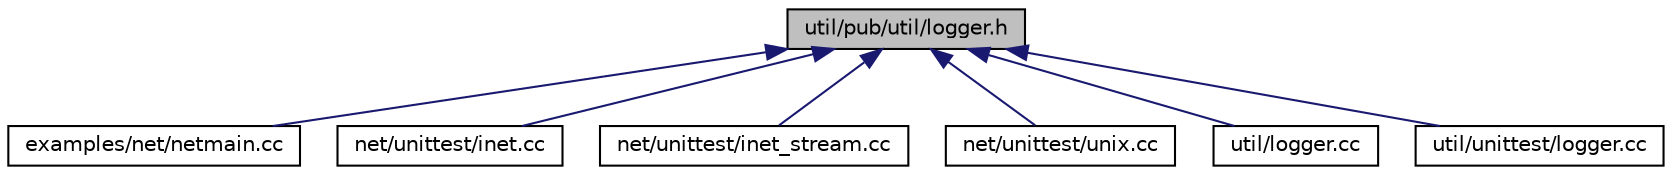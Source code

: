 digraph "util/pub/util/logger.h"
{
 // LATEX_PDF_SIZE
  edge [fontname="Helvetica",fontsize="10",labelfontname="Helvetica",labelfontsize="10"];
  node [fontname="Helvetica",fontsize="10",shape=record];
  Node1 [label="util/pub/util/logger.h",height=0.2,width=0.4,color="black", fillcolor="grey75", style="filled", fontcolor="black",tooltip="Thread safe logging."];
  Node1 -> Node2 [dir="back",color="midnightblue",fontsize="10",style="solid",fontname="Helvetica"];
  Node2 [label="examples/net/netmain.cc",height=0.2,width=0.4,color="black", fillcolor="white", style="filled",URL="$de/d77/netmain_8cc.html",tooltip="Networking example."];
  Node1 -> Node3 [dir="back",color="midnightblue",fontsize="10",style="solid",fontname="Helvetica"];
  Node3 [label="net/unittest/inet.cc",height=0.2,width=0.4,color="black", fillcolor="white", style="filled",URL="$dd/d8d/unittest_2inet_8cc.html",tooltip="Tests for Internet tcp and udp networking sockets."];
  Node1 -> Node4 [dir="back",color="midnightblue",fontsize="10",style="solid",fontname="Helvetica"];
  Node4 [label="net/unittest/inet_stream.cc",height=0.2,width=0.4,color="black", fillcolor="white", style="filled",URL="$d0/d3a/inet__stream_8cc.html",tooltip="Tests for Internet tcp and udp networking streams."];
  Node1 -> Node5 [dir="back",color="midnightblue",fontsize="10",style="solid",fontname="Helvetica"];
  Node5 [label="net/unittest/unix.cc",height=0.2,width=0.4,color="black", fillcolor="white", style="filled",URL="$db/dc1/unittest_2unix_8cc.html",tooltip="Tests for Unix domain tcp and udp networking."];
  Node1 -> Node6 [dir="back",color="midnightblue",fontsize="10",style="solid",fontname="Helvetica"];
  Node6 [label="util/logger.cc",height=0.2,width=0.4,color="black", fillcolor="white", style="filled",URL="$d5/d6e/logger_8cc.html",tooltip="Thread safe logging implementation"];
  Node1 -> Node7 [dir="back",color="midnightblue",fontsize="10",style="solid",fontname="Helvetica"];
  Node7 [label="util/unittest/logger.cc",height=0.2,width=0.4,color="black", fillcolor="white", style="filled",URL="$d6/d89/unittest_2logger_8cc.html",tooltip="Tests for Thread safe logging."];
}
